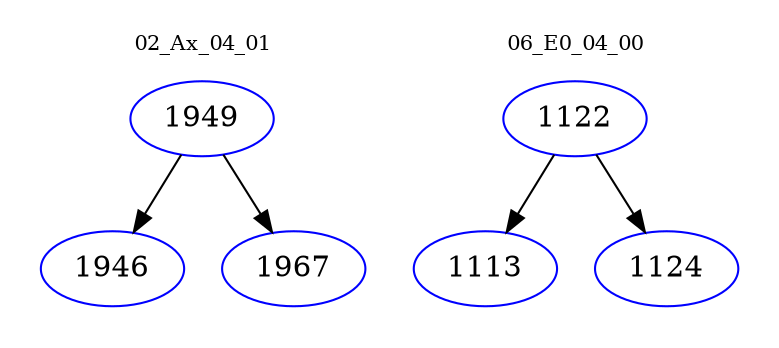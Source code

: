 digraph{
subgraph cluster_0 {
color = white
label = "02_Ax_04_01";
fontsize=10;
T0_1949 [label="1949", color="blue"]
T0_1949 -> T0_1946 [color="black"]
T0_1946 [label="1946", color="blue"]
T0_1949 -> T0_1967 [color="black"]
T0_1967 [label="1967", color="blue"]
}
subgraph cluster_1 {
color = white
label = "06_E0_04_00";
fontsize=10;
T1_1122 [label="1122", color="blue"]
T1_1122 -> T1_1113 [color="black"]
T1_1113 [label="1113", color="blue"]
T1_1122 -> T1_1124 [color="black"]
T1_1124 [label="1124", color="blue"]
}
}
